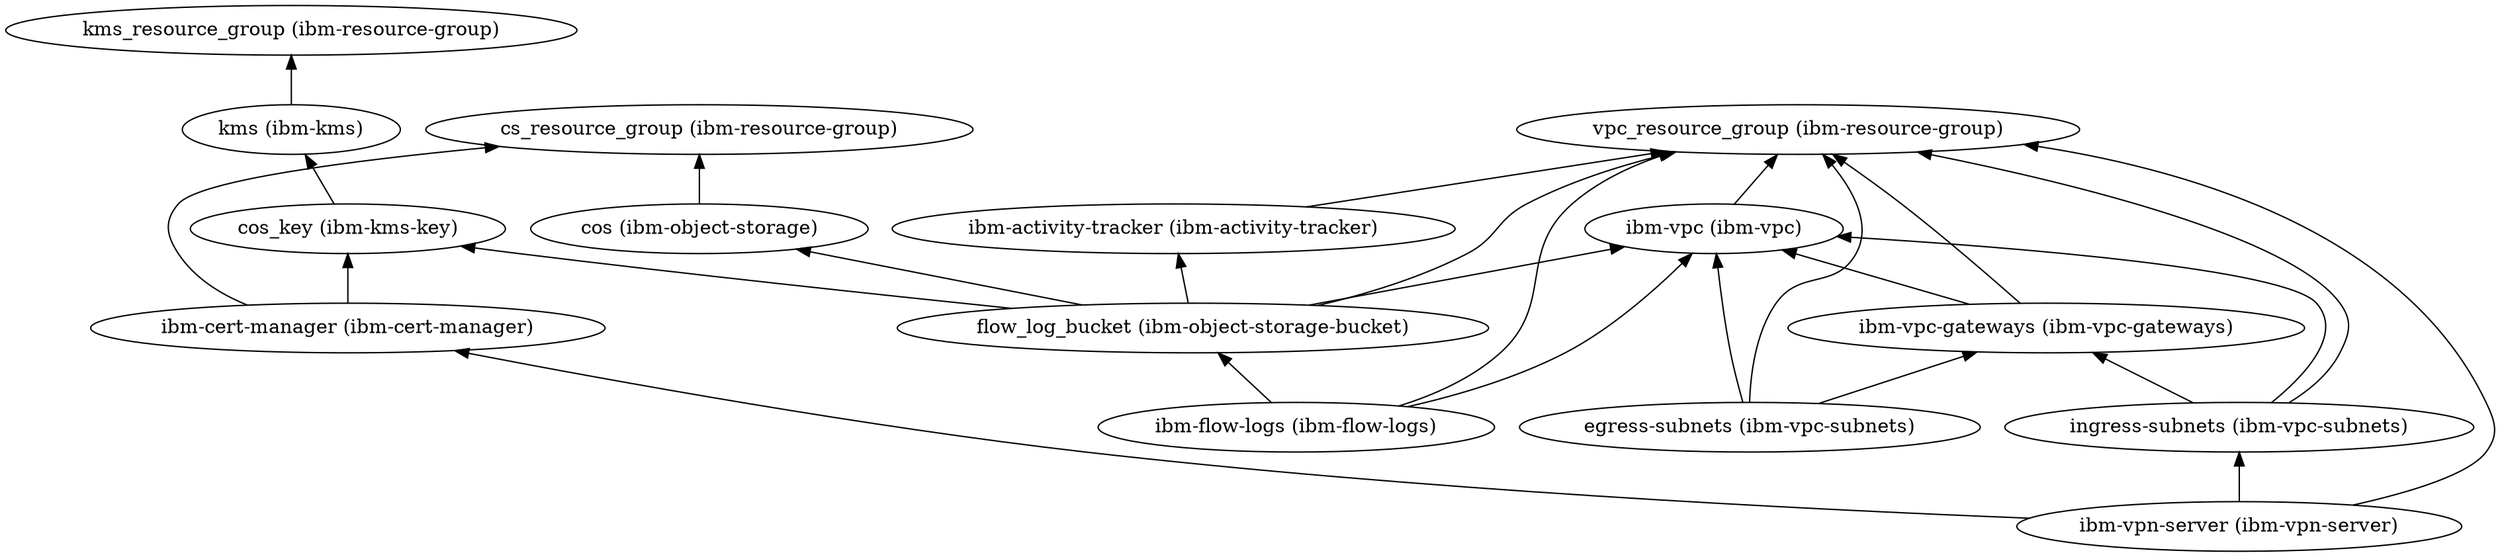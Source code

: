 digraph {
    rankdir="BT"
    "ibm-activity-tracker (ibm-activity-tracker)" -> "vpc_resource_group (ibm-resource-group)"
"ibm-activity-tracker (ibm-activity-tracker)"
"vpc_resource_group (ibm-resource-group)"
"ibm-cert-manager (ibm-cert-manager)" -> "cs_resource_group (ibm-resource-group)"
"ibm-cert-manager (ibm-cert-manager)" -> "cos_key (ibm-kms-key)"
"ibm-cert-manager (ibm-cert-manager)"
"cs_resource_group (ibm-resource-group)"
"cos_key (ibm-kms-key)" -> "kms (ibm-kms)"
"cos_key (ibm-kms-key)"
"kms (ibm-kms)" -> "kms_resource_group (ibm-resource-group)"
"kms (ibm-kms)"
"kms_resource_group (ibm-resource-group)"
"ibm-flow-logs (ibm-flow-logs)" -> "vpc_resource_group (ibm-resource-group)"
"ibm-flow-logs (ibm-flow-logs)" -> "flow_log_bucket (ibm-object-storage-bucket)"
"ibm-flow-logs (ibm-flow-logs)" -> "ibm-vpc (ibm-vpc)"
"ibm-flow-logs (ibm-flow-logs)"
"flow_log_bucket (ibm-object-storage-bucket)" -> "vpc_resource_group (ibm-resource-group)"
"flow_log_bucket (ibm-object-storage-bucket)" -> "cos (ibm-object-storage)"
"flow_log_bucket (ibm-object-storage-bucket)" -> "cos_key (ibm-kms-key)"
"flow_log_bucket (ibm-object-storage-bucket)" -> "ibm-activity-tracker (ibm-activity-tracker)"
"flow_log_bucket (ibm-object-storage-bucket)" -> "ibm-vpc (ibm-vpc)"
"flow_log_bucket (ibm-object-storage-bucket)"
"cos (ibm-object-storage)" -> "cs_resource_group (ibm-resource-group)"
"cos (ibm-object-storage)"
"ibm-vpc (ibm-vpc)" -> "vpc_resource_group (ibm-resource-group)"
"ibm-vpc (ibm-vpc)"
"ibm-vpc-gateways (ibm-vpc-gateways)" -> "vpc_resource_group (ibm-resource-group)"
"ibm-vpc-gateways (ibm-vpc-gateways)" -> "ibm-vpc (ibm-vpc)"
"ibm-vpc-gateways (ibm-vpc-gateways)"
"ingress-subnets (ibm-vpc-subnets)" -> "vpc_resource_group (ibm-resource-group)"
"ingress-subnets (ibm-vpc-subnets)" -> "ibm-vpc (ibm-vpc)"
"ingress-subnets (ibm-vpc-subnets)" -> "ibm-vpc-gateways (ibm-vpc-gateways)"
"ingress-subnets (ibm-vpc-subnets)"
"egress-subnets (ibm-vpc-subnets)" -> "vpc_resource_group (ibm-resource-group)"
"egress-subnets (ibm-vpc-subnets)" -> "ibm-vpc (ibm-vpc)"
"egress-subnets (ibm-vpc-subnets)" -> "ibm-vpc-gateways (ibm-vpc-gateways)"
"egress-subnets (ibm-vpc-subnets)"
"ibm-vpn-server (ibm-vpn-server)" -> "vpc_resource_group (ibm-resource-group)"
"ibm-vpn-server (ibm-vpn-server)" -> "ingress-subnets (ibm-vpc-subnets)"
"ibm-vpn-server (ibm-vpn-server)" -> "ibm-cert-manager (ibm-cert-manager)"
"ibm-vpn-server (ibm-vpn-server)"
  }